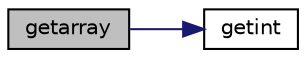 digraph "getarray"
{
  edge [fontname="Helvetica",fontsize="10",labelfontname="Helvetica",labelfontsize="10"];
  node [fontname="Helvetica",fontsize="10",shape=record];
  rankdir="LR";
  Node1 [label="getarray",height=0.2,width=0.4,color="black", fillcolor="grey75", style="filled", fontcolor="black"];
  Node1 -> Node2 [color="midnightblue",fontsize="10",style="solid",fontname="Helvetica"];
  Node2 [label="getint",height=0.2,width=0.4,color="black", fillcolor="white", style="filled",URL="$Shift_8c.html#a015a3f08ab5b28a934e106bf346e51f6"];
}
